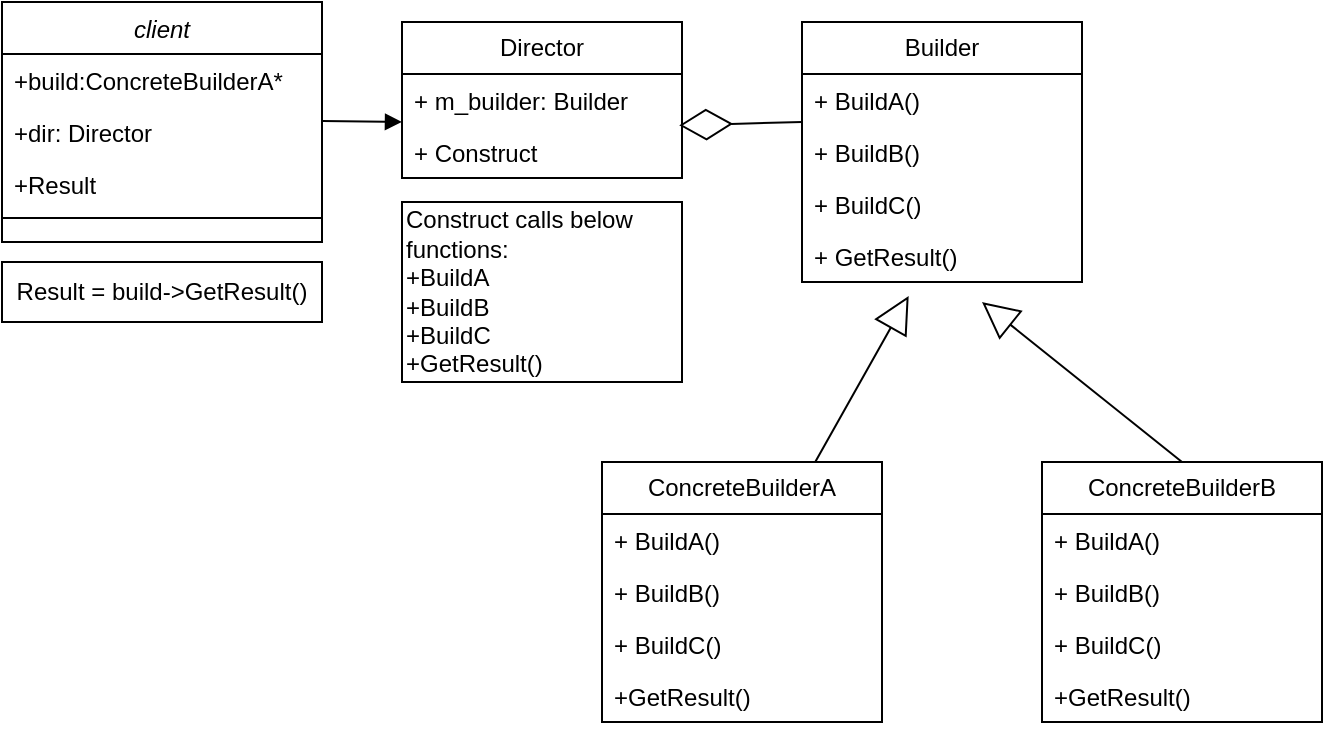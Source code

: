<mxfile version="22.1.3" type="github">
  <diagram id="C5RBs43oDa-KdzZeNtuy" name="Page-1">
    <mxGraphModel dx="1034" dy="423" grid="1" gridSize="10" guides="1" tooltips="1" connect="1" arrows="1" fold="1" page="1" pageScale="1" pageWidth="827" pageHeight="1169" math="0" shadow="0">
      <root>
        <mxCell id="WIyWlLk6GJQsqaUBKTNV-0" />
        <mxCell id="WIyWlLk6GJQsqaUBKTNV-1" parent="WIyWlLk6GJQsqaUBKTNV-0" />
        <mxCell id="zkfFHV4jXpPFQw0GAbJ--0" value="client" style="swimlane;fontStyle=2;align=center;verticalAlign=top;childLayout=stackLayout;horizontal=1;startSize=26;horizontalStack=0;resizeParent=1;resizeLast=0;collapsible=1;marginBottom=0;rounded=0;shadow=0;strokeWidth=1;" parent="WIyWlLk6GJQsqaUBKTNV-1" vertex="1">
          <mxGeometry x="40" y="40" width="160" height="120" as="geometry">
            <mxRectangle x="230" y="140" width="160" height="26" as="alternateBounds" />
          </mxGeometry>
        </mxCell>
        <mxCell id="zkfFHV4jXpPFQw0GAbJ--1" value="+build:ConcreteBuilderA*" style="text;align=left;verticalAlign=top;spacingLeft=4;spacingRight=4;overflow=hidden;rotatable=0;points=[[0,0.5],[1,0.5]];portConstraint=eastwest;" parent="zkfFHV4jXpPFQw0GAbJ--0" vertex="1">
          <mxGeometry y="26" width="160" height="26" as="geometry" />
        </mxCell>
        <mxCell id="zkfFHV4jXpPFQw0GAbJ--2" value="+dir: Director&#xa;" style="text;align=left;verticalAlign=top;spacingLeft=4;spacingRight=4;overflow=hidden;rotatable=0;points=[[0,0.5],[1,0.5]];portConstraint=eastwest;rounded=0;shadow=0;html=0;" parent="zkfFHV4jXpPFQw0GAbJ--0" vertex="1">
          <mxGeometry y="52" width="160" height="26" as="geometry" />
        </mxCell>
        <mxCell id="zkfFHV4jXpPFQw0GAbJ--3" value="+Result" style="text;align=left;verticalAlign=top;spacingLeft=4;spacingRight=4;overflow=hidden;rotatable=0;points=[[0,0.5],[1,0.5]];portConstraint=eastwest;rounded=0;shadow=0;html=0;" parent="zkfFHV4jXpPFQw0GAbJ--0" vertex="1">
          <mxGeometry y="78" width="160" height="26" as="geometry" />
        </mxCell>
        <mxCell id="zkfFHV4jXpPFQw0GAbJ--4" value="" style="line;html=1;strokeWidth=1;align=left;verticalAlign=middle;spacingTop=-1;spacingLeft=3;spacingRight=3;rotatable=0;labelPosition=right;points=[];portConstraint=eastwest;" parent="zkfFHV4jXpPFQw0GAbJ--0" vertex="1">
          <mxGeometry y="104" width="160" height="8" as="geometry" />
        </mxCell>
        <mxCell id="XAs3nHa2725xngCW10Nh-2" value="Director" style="swimlane;fontStyle=0;childLayout=stackLayout;horizontal=1;startSize=26;fillColor=none;horizontalStack=0;resizeParent=1;resizeParentMax=0;resizeLast=0;collapsible=1;marginBottom=0;whiteSpace=wrap;html=1;" vertex="1" parent="WIyWlLk6GJQsqaUBKTNV-1">
          <mxGeometry x="240" y="50" width="140" height="78" as="geometry" />
        </mxCell>
        <mxCell id="XAs3nHa2725xngCW10Nh-3" value="+ m_builder: Builder&lt;br&gt;" style="text;strokeColor=none;fillColor=none;align=left;verticalAlign=top;spacingLeft=4;spacingRight=4;overflow=hidden;rotatable=0;points=[[0,0.5],[1,0.5]];portConstraint=eastwest;whiteSpace=wrap;html=1;" vertex="1" parent="XAs3nHa2725xngCW10Nh-2">
          <mxGeometry y="26" width="140" height="26" as="geometry" />
        </mxCell>
        <mxCell id="XAs3nHa2725xngCW10Nh-4" value="+ Construct" style="text;strokeColor=none;fillColor=none;align=left;verticalAlign=top;spacingLeft=4;spacingRight=4;overflow=hidden;rotatable=0;points=[[0,0.5],[1,0.5]];portConstraint=eastwest;whiteSpace=wrap;html=1;" vertex="1" parent="XAs3nHa2725xngCW10Nh-2">
          <mxGeometry y="52" width="140" height="26" as="geometry" />
        </mxCell>
        <mxCell id="XAs3nHa2725xngCW10Nh-7" value="Result = build-&amp;gt;GetResult()" style="html=1;whiteSpace=wrap;" vertex="1" parent="WIyWlLk6GJQsqaUBKTNV-1">
          <mxGeometry x="40" y="170" width="160" height="30" as="geometry" />
        </mxCell>
        <mxCell id="XAs3nHa2725xngCW10Nh-8" value="" style="html=1;verticalAlign=bottom;endArrow=block;curved=0;rounded=0;" edge="1" parent="WIyWlLk6GJQsqaUBKTNV-1">
          <mxGeometry width="80" relative="1" as="geometry">
            <mxPoint x="200" y="99.5" as="sourcePoint" />
            <mxPoint x="240" y="100" as="targetPoint" />
          </mxGeometry>
        </mxCell>
        <mxCell id="XAs3nHa2725xngCW10Nh-9" value="Builder" style="swimlane;fontStyle=0;childLayout=stackLayout;horizontal=1;startSize=26;fillColor=none;horizontalStack=0;resizeParent=1;resizeParentMax=0;resizeLast=0;collapsible=1;marginBottom=0;whiteSpace=wrap;html=1;" vertex="1" parent="WIyWlLk6GJQsqaUBKTNV-1">
          <mxGeometry x="440" y="50" width="140" height="130" as="geometry" />
        </mxCell>
        <mxCell id="XAs3nHa2725xngCW10Nh-10" value="+ BuildA()" style="text;strokeColor=none;fillColor=none;align=left;verticalAlign=top;spacingLeft=4;spacingRight=4;overflow=hidden;rotatable=0;points=[[0,0.5],[1,0.5]];portConstraint=eastwest;whiteSpace=wrap;html=1;" vertex="1" parent="XAs3nHa2725xngCW10Nh-9">
          <mxGeometry y="26" width="140" height="26" as="geometry" />
        </mxCell>
        <mxCell id="XAs3nHa2725xngCW10Nh-14" value="" style="endArrow=diamondThin;endFill=0;endSize=24;html=1;rounded=0;entryX=0.99;entryY=-0.013;entryDx=0;entryDy=0;entryPerimeter=0;" edge="1" parent="XAs3nHa2725xngCW10Nh-9" target="XAs3nHa2725xngCW10Nh-4">
          <mxGeometry width="160" relative="1" as="geometry">
            <mxPoint y="50" as="sourcePoint" />
            <mxPoint x="160" y="50" as="targetPoint" />
          </mxGeometry>
        </mxCell>
        <mxCell id="XAs3nHa2725xngCW10Nh-11" value="+ BuildB()" style="text;strokeColor=none;fillColor=none;align=left;verticalAlign=top;spacingLeft=4;spacingRight=4;overflow=hidden;rotatable=0;points=[[0,0.5],[1,0.5]];portConstraint=eastwest;whiteSpace=wrap;html=1;" vertex="1" parent="XAs3nHa2725xngCW10Nh-9">
          <mxGeometry y="52" width="140" height="26" as="geometry" />
        </mxCell>
        <mxCell id="XAs3nHa2725xngCW10Nh-12" value="+ BuildC()" style="text;strokeColor=none;fillColor=none;align=left;verticalAlign=top;spacingLeft=4;spacingRight=4;overflow=hidden;rotatable=0;points=[[0,0.5],[1,0.5]];portConstraint=eastwest;whiteSpace=wrap;html=1;" vertex="1" parent="XAs3nHa2725xngCW10Nh-9">
          <mxGeometry y="78" width="140" height="26" as="geometry" />
        </mxCell>
        <mxCell id="XAs3nHa2725xngCW10Nh-15" value="+ GetResult()" style="text;strokeColor=none;fillColor=none;align=left;verticalAlign=top;spacingLeft=4;spacingRight=4;overflow=hidden;rotatable=0;points=[[0,0.5],[1,0.5]];portConstraint=eastwest;whiteSpace=wrap;html=1;" vertex="1" parent="XAs3nHa2725xngCW10Nh-9">
          <mxGeometry y="104" width="140" height="26" as="geometry" />
        </mxCell>
        <mxCell id="XAs3nHa2725xngCW10Nh-13" value="Construct calls below functions:&lt;br&gt;+BuildA&lt;br&gt;+BuildB&lt;br&gt;+BuildC&lt;br&gt;+GetResult()" style="html=1;whiteSpace=wrap;align=left;" vertex="1" parent="WIyWlLk6GJQsqaUBKTNV-1">
          <mxGeometry x="240" y="140" width="140" height="90" as="geometry" />
        </mxCell>
        <mxCell id="XAs3nHa2725xngCW10Nh-26" value="ConcreteBuilderA" style="swimlane;fontStyle=0;childLayout=stackLayout;horizontal=1;startSize=26;fillColor=none;horizontalStack=0;resizeParent=1;resizeParentMax=0;resizeLast=0;collapsible=1;marginBottom=0;whiteSpace=wrap;html=1;" vertex="1" parent="WIyWlLk6GJQsqaUBKTNV-1">
          <mxGeometry x="340" y="270" width="140" height="130" as="geometry" />
        </mxCell>
        <mxCell id="XAs3nHa2725xngCW10Nh-27" value="+ BuildA()" style="text;strokeColor=none;fillColor=none;align=left;verticalAlign=top;spacingLeft=4;spacingRight=4;overflow=hidden;rotatable=0;points=[[0,0.5],[1,0.5]];portConstraint=eastwest;whiteSpace=wrap;html=1;" vertex="1" parent="XAs3nHa2725xngCW10Nh-26">
          <mxGeometry y="26" width="140" height="26" as="geometry" />
        </mxCell>
        <mxCell id="XAs3nHa2725xngCW10Nh-28" value="+ BuildB()" style="text;strokeColor=none;fillColor=none;align=left;verticalAlign=top;spacingLeft=4;spacingRight=4;overflow=hidden;rotatable=0;points=[[0,0.5],[1,0.5]];portConstraint=eastwest;whiteSpace=wrap;html=1;" vertex="1" parent="XAs3nHa2725xngCW10Nh-26">
          <mxGeometry y="52" width="140" height="26" as="geometry" />
        </mxCell>
        <mxCell id="XAs3nHa2725xngCW10Nh-29" value="+ BuildC()&lt;span style=&quot;white-space: pre;&quot;&gt;&#x9;&lt;/span&gt;" style="text;strokeColor=none;fillColor=none;align=left;verticalAlign=top;spacingLeft=4;spacingRight=4;overflow=hidden;rotatable=0;points=[[0,0.5],[1,0.5]];portConstraint=eastwest;whiteSpace=wrap;html=1;" vertex="1" parent="XAs3nHa2725xngCW10Nh-26">
          <mxGeometry y="78" width="140" height="26" as="geometry" />
        </mxCell>
        <mxCell id="XAs3nHa2725xngCW10Nh-30" value="+GetResult()" style="text;strokeColor=none;fillColor=none;align=left;verticalAlign=top;spacingLeft=4;spacingRight=4;overflow=hidden;rotatable=0;points=[[0,0.5],[1,0.5]];portConstraint=eastwest;whiteSpace=wrap;html=1;" vertex="1" parent="XAs3nHa2725xngCW10Nh-26">
          <mxGeometry y="104" width="140" height="26" as="geometry" />
        </mxCell>
        <mxCell id="XAs3nHa2725xngCW10Nh-31" value="ConcreteBuilderB" style="swimlane;fontStyle=0;childLayout=stackLayout;horizontal=1;startSize=26;fillColor=none;horizontalStack=0;resizeParent=1;resizeParentMax=0;resizeLast=0;collapsible=1;marginBottom=0;whiteSpace=wrap;html=1;" vertex="1" parent="WIyWlLk6GJQsqaUBKTNV-1">
          <mxGeometry x="560" y="270" width="140" height="130" as="geometry" />
        </mxCell>
        <mxCell id="XAs3nHa2725xngCW10Nh-32" value="+ BuildA()" style="text;strokeColor=none;fillColor=none;align=left;verticalAlign=top;spacingLeft=4;spacingRight=4;overflow=hidden;rotatable=0;points=[[0,0.5],[1,0.5]];portConstraint=eastwest;whiteSpace=wrap;html=1;" vertex="1" parent="XAs3nHa2725xngCW10Nh-31">
          <mxGeometry y="26" width="140" height="26" as="geometry" />
        </mxCell>
        <mxCell id="XAs3nHa2725xngCW10Nh-33" value="+ BuildB()" style="text;strokeColor=none;fillColor=none;align=left;verticalAlign=top;spacingLeft=4;spacingRight=4;overflow=hidden;rotatable=0;points=[[0,0.5],[1,0.5]];portConstraint=eastwest;whiteSpace=wrap;html=1;" vertex="1" parent="XAs3nHa2725xngCW10Nh-31">
          <mxGeometry y="52" width="140" height="26" as="geometry" />
        </mxCell>
        <mxCell id="XAs3nHa2725xngCW10Nh-34" value="+ BuildC()&lt;span style=&quot;white-space: pre;&quot;&gt;&#x9;&lt;/span&gt;" style="text;strokeColor=none;fillColor=none;align=left;verticalAlign=top;spacingLeft=4;spacingRight=4;overflow=hidden;rotatable=0;points=[[0,0.5],[1,0.5]];portConstraint=eastwest;whiteSpace=wrap;html=1;" vertex="1" parent="XAs3nHa2725xngCW10Nh-31">
          <mxGeometry y="78" width="140" height="26" as="geometry" />
        </mxCell>
        <mxCell id="XAs3nHa2725xngCW10Nh-35" value="+GetResult()" style="text;strokeColor=none;fillColor=none;align=left;verticalAlign=top;spacingLeft=4;spacingRight=4;overflow=hidden;rotatable=0;points=[[0,0.5],[1,0.5]];portConstraint=eastwest;whiteSpace=wrap;html=1;" vertex="1" parent="XAs3nHa2725xngCW10Nh-31">
          <mxGeometry y="104" width="140" height="26" as="geometry" />
        </mxCell>
        <mxCell id="XAs3nHa2725xngCW10Nh-36" value="" style="endArrow=block;endSize=16;endFill=0;html=1;rounded=0;entryX=0.381;entryY=1.269;entryDx=0;entryDy=0;entryPerimeter=0;" edge="1" parent="WIyWlLk6GJQsqaUBKTNV-1" source="XAs3nHa2725xngCW10Nh-26" target="XAs3nHa2725xngCW10Nh-15">
          <mxGeometry width="160" relative="1" as="geometry">
            <mxPoint x="400" y="200" as="sourcePoint" />
            <mxPoint x="560" y="200" as="targetPoint" />
          </mxGeometry>
        </mxCell>
        <mxCell id="XAs3nHa2725xngCW10Nh-37" value="" style="endArrow=block;endSize=16;endFill=0;html=1;rounded=0;exitX=0.5;exitY=0;exitDx=0;exitDy=0;" edge="1" parent="WIyWlLk6GJQsqaUBKTNV-1" source="XAs3nHa2725xngCW10Nh-31">
          <mxGeometry width="160" relative="1" as="geometry">
            <mxPoint x="457" y="280" as="sourcePoint" />
            <mxPoint x="530" y="190" as="targetPoint" />
          </mxGeometry>
        </mxCell>
      </root>
    </mxGraphModel>
  </diagram>
</mxfile>
